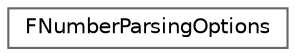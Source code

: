 digraph "Graphical Class Hierarchy"
{
 // INTERACTIVE_SVG=YES
 // LATEX_PDF_SIZE
  bgcolor="transparent";
  edge [fontname=Helvetica,fontsize=10,labelfontname=Helvetica,labelfontsize=10];
  node [fontname=Helvetica,fontsize=10,shape=box,height=0.2,width=0.4];
  rankdir="LR";
  Node0 [id="Node000000",label="FNumberParsingOptions",height=0.2,width=0.4,color="grey40", fillcolor="white", style="filled",URL="$d2/d21/structFNumberParsingOptions.html",tooltip=" "];
}
